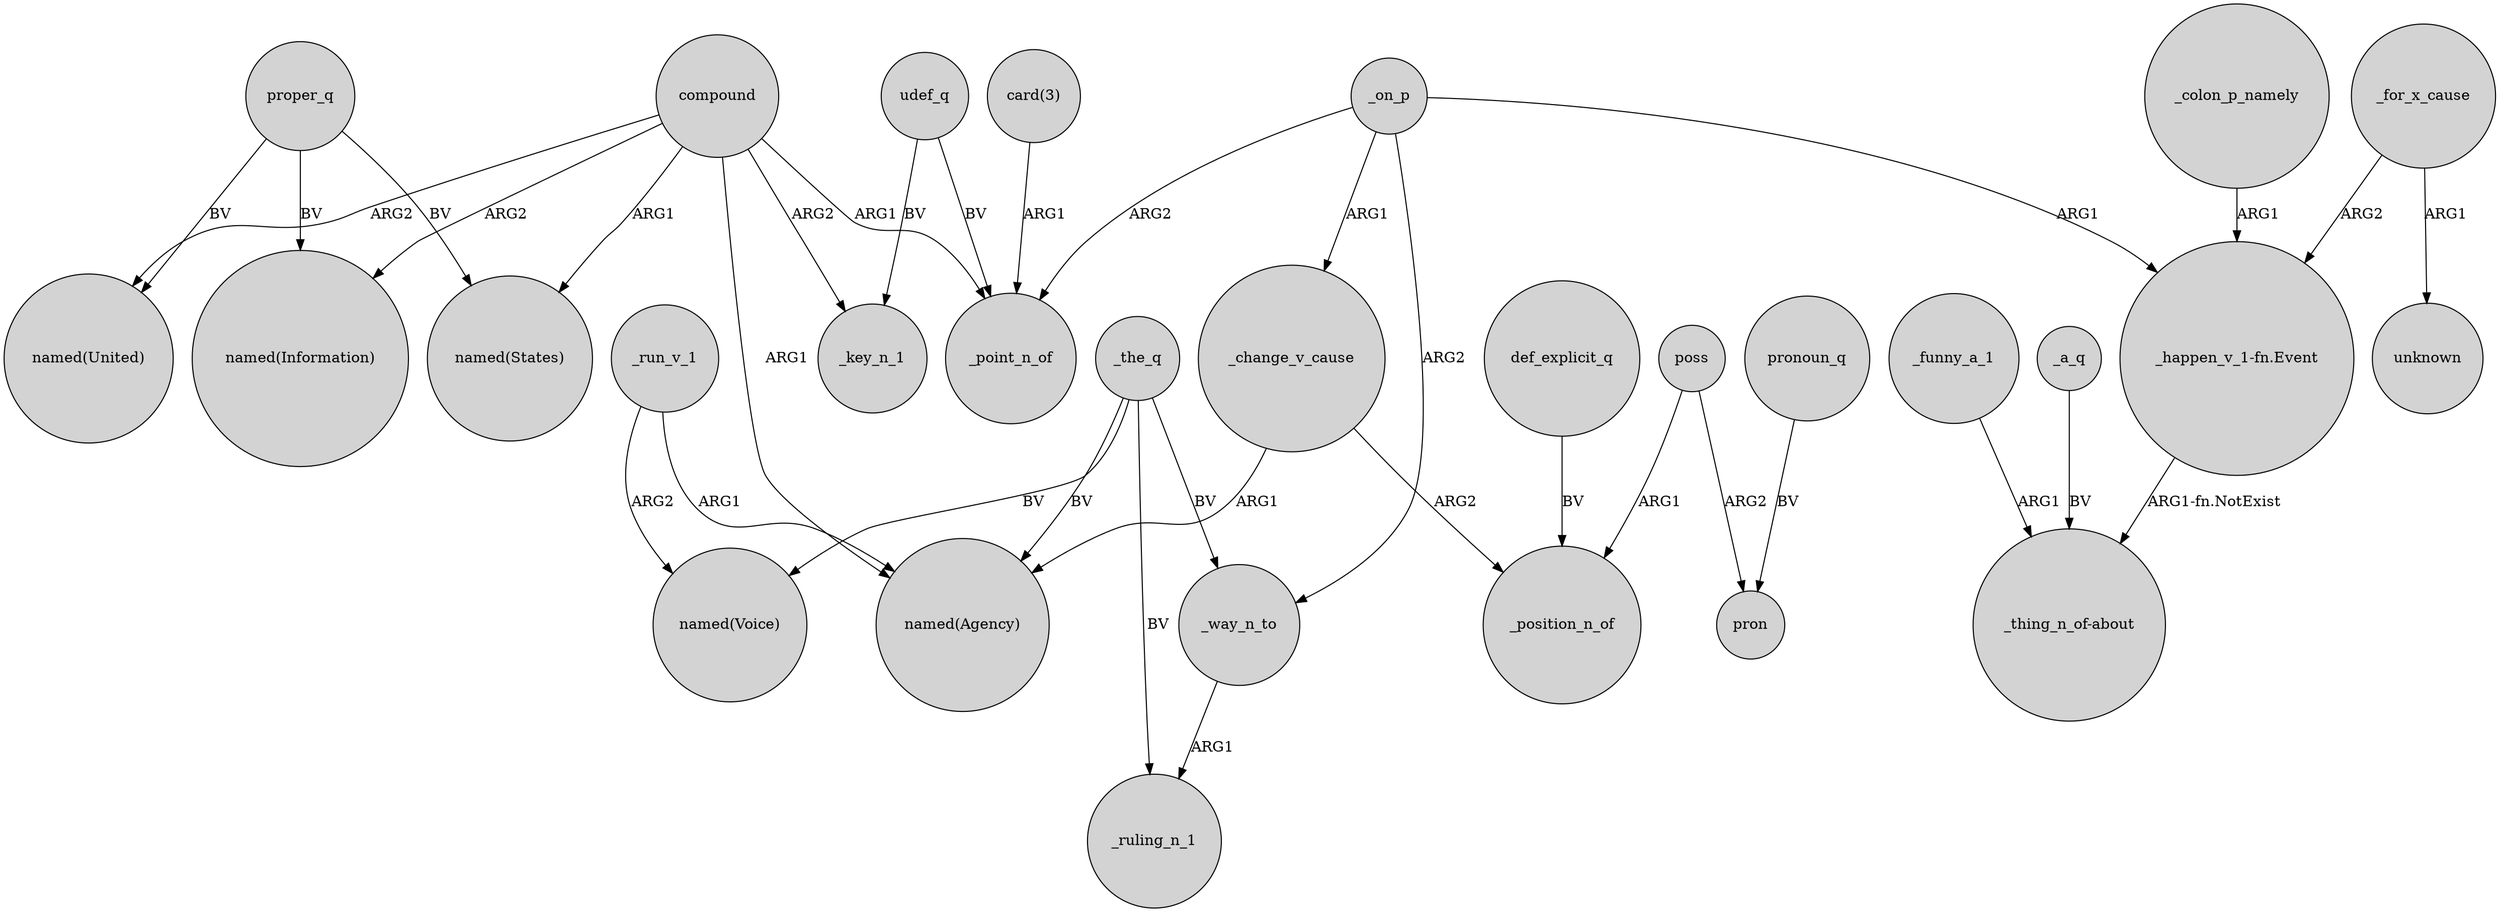 digraph {
	node [shape=circle style=filled]
	proper_q -> "named(Information)" [label=BV]
	compound -> _key_n_1 [label=ARG2]
	poss -> pron [label=ARG2]
	udef_q -> _key_n_1 [label=BV]
	_way_n_to -> _ruling_n_1 [label=ARG1]
	_on_p -> _point_n_of [label=ARG2]
	_run_v_1 -> "named(Voice)" [label=ARG2]
	compound -> "named(Information)" [label=ARG2]
	_the_q -> "named(Agency)" [label=BV]
	_colon_p_namely -> "_happen_v_1-fn.Event" [label=ARG1]
	_change_v_cause -> _position_n_of [label=ARG2]
	_on_p -> "_happen_v_1-fn.Event" [label=ARG1]
	def_explicit_q -> _position_n_of [label=BV]
	_funny_a_1 -> "_thing_n_of-about" [label=ARG1]
	proper_q -> "named(States)" [label=BV]
	pronoun_q -> pron [label=BV]
	_a_q -> "_thing_n_of-about" [label=BV]
	compound -> _point_n_of [label=ARG1]
	_on_p -> _way_n_to [label=ARG2]
	"_happen_v_1-fn.Event" -> "_thing_n_of-about" [label="ARG1-fn.NotExist"]
	_the_q -> _way_n_to [label=BV]
	compound -> "named(States)" [label=ARG1]
	proper_q -> "named(United)" [label=BV]
	compound -> "named(Agency)" [label=ARG1]
	_run_v_1 -> "named(Agency)" [label=ARG1]
	_for_x_cause -> unknown [label=ARG1]
	poss -> _position_n_of [label=ARG1]
	"card(3)" -> _point_n_of [label=ARG1]
	_change_v_cause -> "named(Agency)" [label=ARG1]
	compound -> "named(United)" [label=ARG2]
	_on_p -> _change_v_cause [label=ARG1]
	_for_x_cause -> "_happen_v_1-fn.Event" [label=ARG2]
	_the_q -> "named(Voice)" [label=BV]
	udef_q -> _point_n_of [label=BV]
	_the_q -> _ruling_n_1 [label=BV]
}
